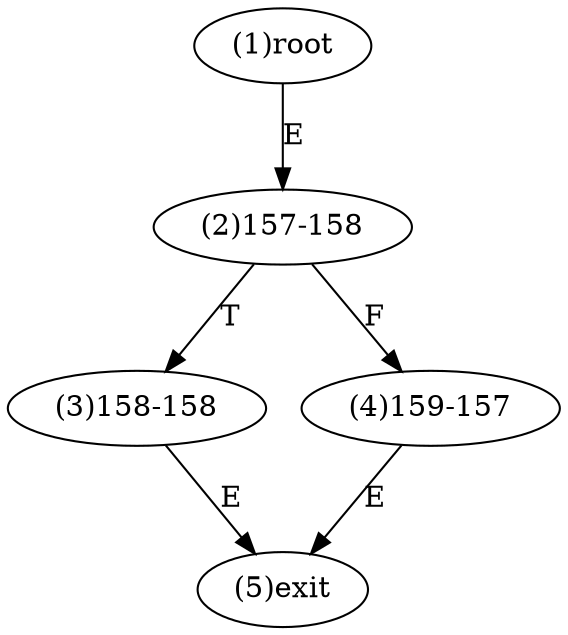 digraph "" { 
1[ label="(1)root"];
2[ label="(2)157-158"];
3[ label="(3)158-158"];
4[ label="(4)159-157"];
5[ label="(5)exit"];
1->2[ label="E"];
2->4[ label="F"];
2->3[ label="T"];
3->5[ label="E"];
4->5[ label="E"];
}